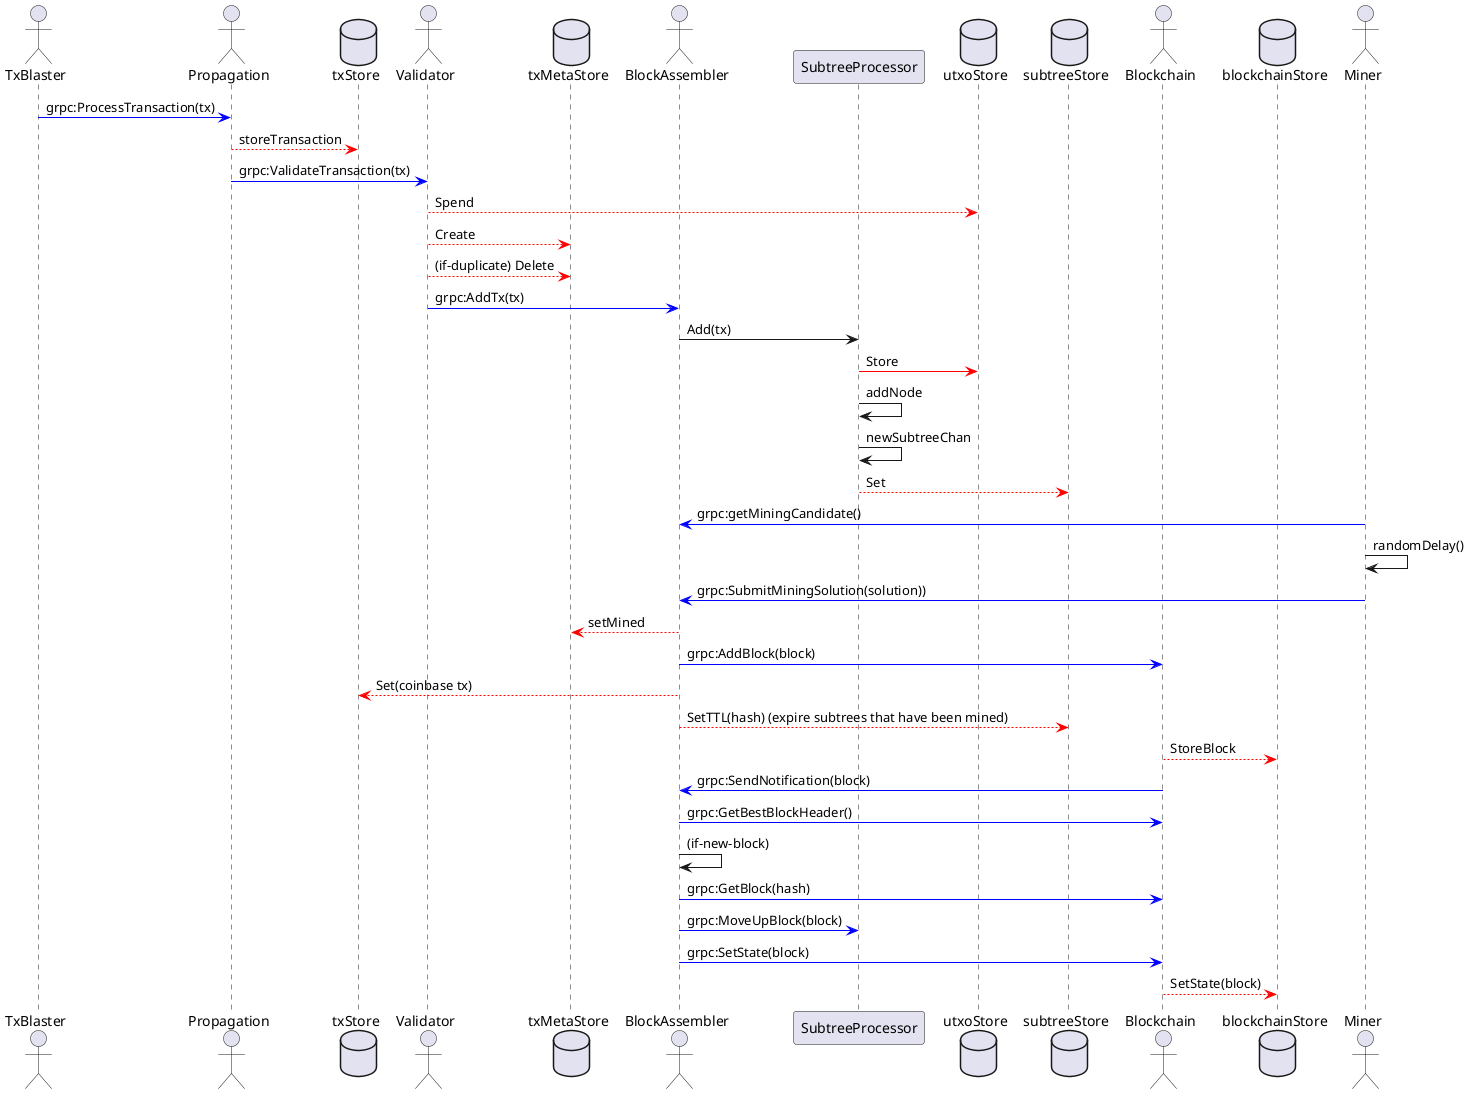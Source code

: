 @startuml overview
actor TxBlaster
actor Propagation
database txStore
actor Validator
database txMetaStore
actor BlockAssembler
participant SubtreeProcessor
database utxoStore
database subtreeStore
Actor Blockchain
database blockchainStore
actor Miner

TxBlaster -[#blue]> Propagation : grpc:ProcessTransaction(tx)
Propagation -[#red]-> txStore: storeTransaction
Propagation -[#blue]> Validator: grpc:ValidateTransaction(tx)

Validator -[#red]-> utxoStore: Spend
Validator -[#red]-> txMetaStore: Create
Validator -[#red]-> txMetaStore: (if-duplicate) Delete
Validator -[#blue]> BlockAssembler: grpc:AddTx(tx)

BlockAssembler -> SubtreeProcessor: Add(tx)
SubtreeProcessor -[#red]> utxoStore: Store
SubtreeProcessor -> SubtreeProcessor : addNode
SubtreeProcessor -> SubtreeProcessor : newSubtreeChan
SubtreeProcessor -[#red]-> subtreeStore : Set



Miner -[#blue]> BlockAssembler : grpc:getMiningCandidate()
Miner -> Miner : randomDelay()
Miner -[#blue]> BlockAssembler : grpc:SubmitMiningSolution(solution))

BlockAssembler -[#red]-> txMetaStore: setMined
BlockAssembler -[#blue]> Blockchain : grpc:AddBlock(block)
BlockAssembler -[#red]-> txStore : Set(coinbase tx)
BlockAssembler -[#red]-> subtreeStore : SetTTL(hash) (expire subtrees that have been mined)
Blockchain -[#red]-> blockchainStore : StoreBlock
Blockchain -[#blue]> BlockAssembler : grpc:SendNotification(block)
BlockAssembler -[#blue]> Blockchain : grpc:GetBestBlockHeader()
BlockAssembler -> BlockAssembler : (if-new-block)
BlockAssembler -[#blue]> Blockchain : grpc:GetBlock(hash)
BlockAssembler -[#blue]> SubtreeProcessor : grpc:MoveUpBlock(block)
BlockAssembler -[#blue]> Blockchain : grpc:SetState(block)
Blockchain -[#red]-> blockchainStore : SetState(block)


@enduml
